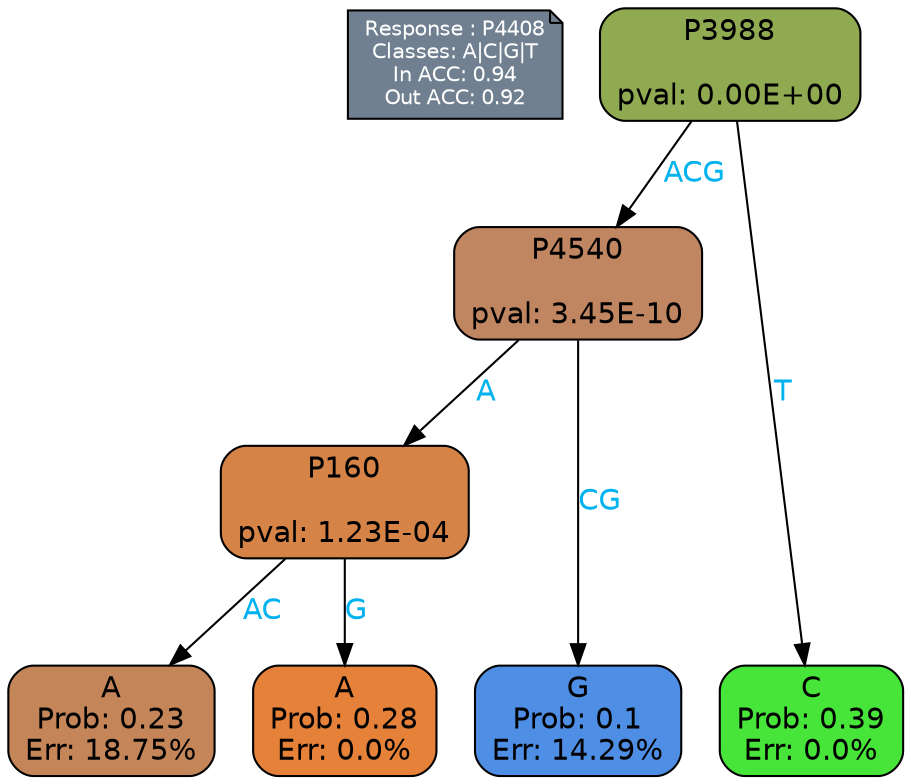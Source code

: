 digraph Tree {
node [shape=box, style="filled, rounded", color="black", fontname=helvetica] ;
graph [ranksep=equally, splines=polylines, bgcolor=transparent, dpi=600] ;
edge [fontname=helvetica] ;
LEGEND [label="Response : P4408
Classes: A|C|G|T
In ACC: 0.94
Out ACC: 0.92
",shape=note,align=left,style=filled,fillcolor="slategray",fontcolor="white",fontsize=10];1 [label="P3988

pval: 0.00E+00", fillcolor="#90aa51"] ;
2 [label="P4540

pval: 3.45E-10", fillcolor="#c08561"] ;
3 [label="P160

pval: 1.23E-04", fillcolor="#d68347"] ;
4 [label="A
Prob: 0.23
Err: 18.75%", fillcolor="#c48659"] ;
5 [label="A
Prob: 0.28
Err: 0.0%", fillcolor="#e58139"] ;
6 [label="G
Prob: 0.1
Err: 14.29%", fillcolor="#4f8ee5"] ;
7 [label="C
Prob: 0.39
Err: 0.0%", fillcolor="#47e539"] ;
1 -> 2 [label="ACG",fontcolor=deepskyblue2] ;
1 -> 7 [label="T",fontcolor=deepskyblue2] ;
2 -> 3 [label="A",fontcolor=deepskyblue2] ;
2 -> 6 [label="CG",fontcolor=deepskyblue2] ;
3 -> 4 [label="AC",fontcolor=deepskyblue2] ;
3 -> 5 [label="G",fontcolor=deepskyblue2] ;
{rank = same; 4;5;6;7;}{rank = same; LEGEND;1;}}
